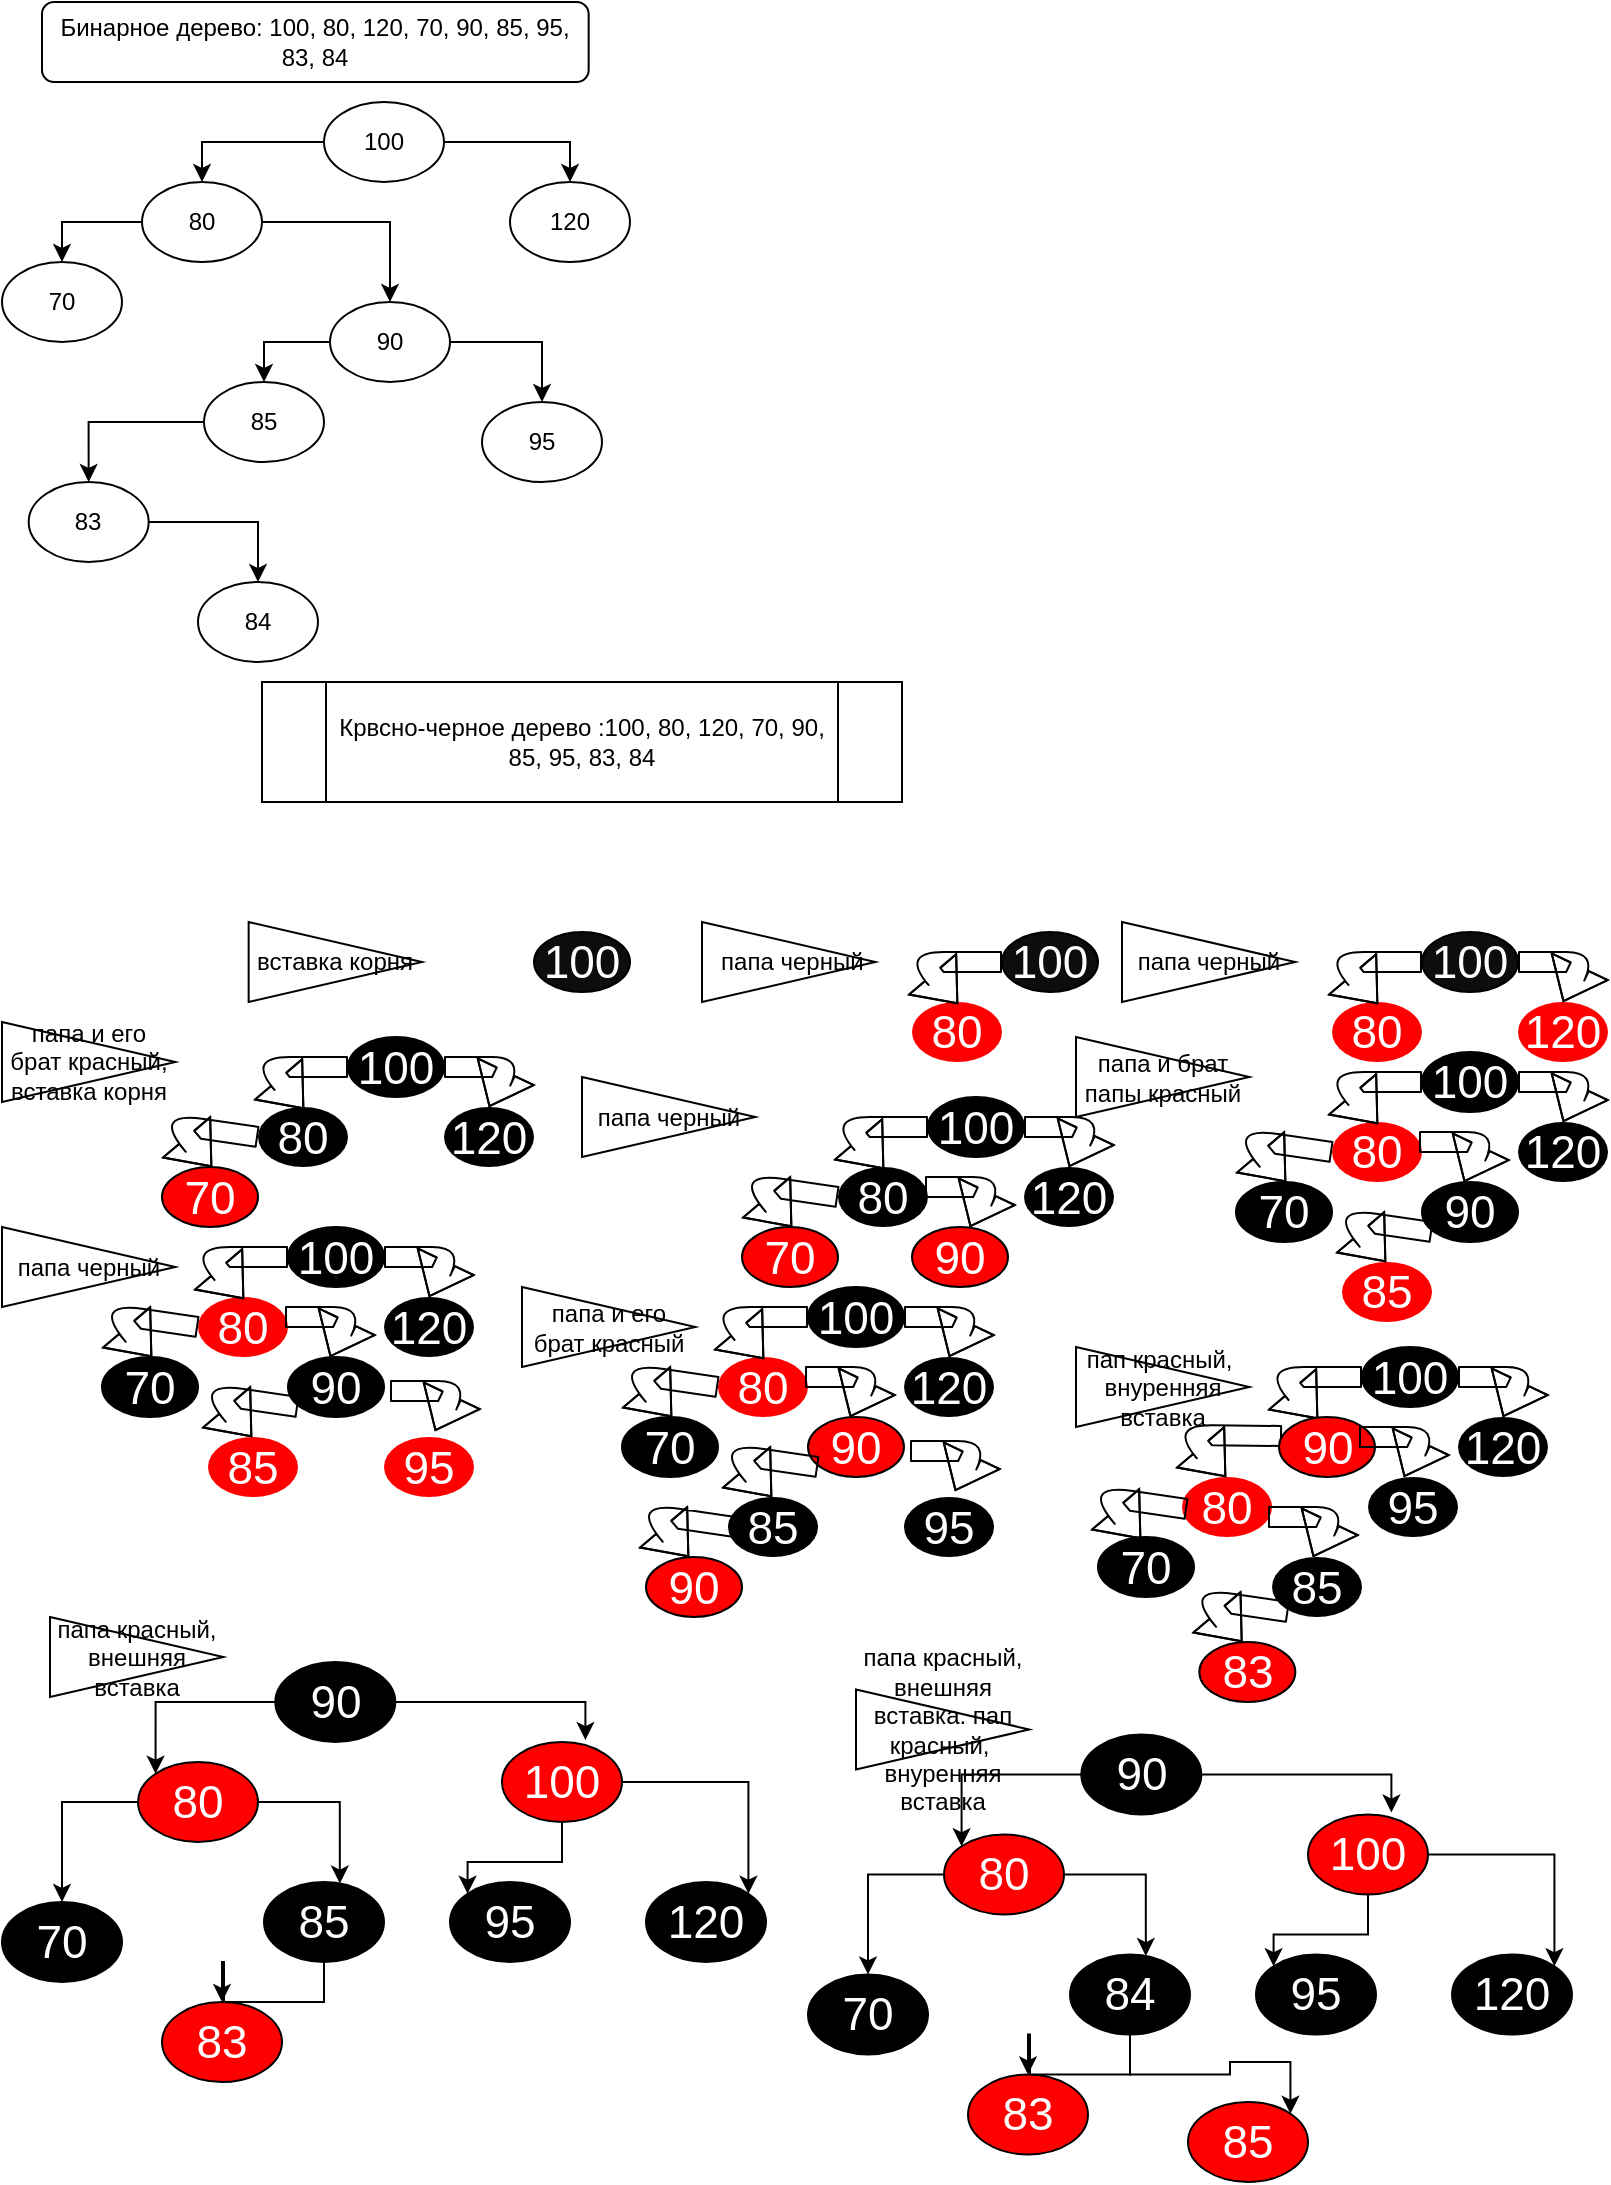 <mxfile version="14.1.3" type="github">
  <diagram id="vnYEOpk_aa1-DNstoH9z" name="Page-1">
    <mxGraphModel dx="2170" dy="1130" grid="1" gridSize="10" guides="1" tooltips="1" connect="1" arrows="1" fold="1" page="1" pageScale="1" pageWidth="827" pageHeight="1169" math="0" shadow="0">
      <root>
        <mxCell id="0" />
        <mxCell id="1" parent="0" />
        <mxCell id="P8dKJnh3rPjJHwtUFNWE-12" style="edgeStyle=orthogonalEdgeStyle;rounded=0;orthogonalLoop=1;jettySize=auto;html=1;entryX=0.5;entryY=0;entryDx=0;entryDy=0;" edge="1" parent="1" source="P8dKJnh3rPjJHwtUFNWE-1" target="P8dKJnh3rPjJHwtUFNWE-5">
          <mxGeometry relative="1" as="geometry" />
        </mxCell>
        <mxCell id="P8dKJnh3rPjJHwtUFNWE-13" style="edgeStyle=orthogonalEdgeStyle;rounded=0;orthogonalLoop=1;jettySize=auto;html=1;entryX=0.5;entryY=0;entryDx=0;entryDy=0;" edge="1" parent="1" source="P8dKJnh3rPjJHwtUFNWE-1" target="P8dKJnh3rPjJHwtUFNWE-4">
          <mxGeometry relative="1" as="geometry" />
        </mxCell>
        <mxCell id="P8dKJnh3rPjJHwtUFNWE-1" value="100" style="ellipse;whiteSpace=wrap;html=1;" vertex="1" parent="1">
          <mxGeometry x="171" y="80" width="60" height="40" as="geometry" />
        </mxCell>
        <mxCell id="P8dKJnh3rPjJHwtUFNWE-14" style="edgeStyle=orthogonalEdgeStyle;rounded=0;orthogonalLoop=1;jettySize=auto;html=1;entryX=0.5;entryY=0;entryDx=0;entryDy=0;" edge="1" parent="1" source="P8dKJnh3rPjJHwtUFNWE-4" target="P8dKJnh3rPjJHwtUFNWE-6">
          <mxGeometry relative="1" as="geometry" />
        </mxCell>
        <mxCell id="P8dKJnh3rPjJHwtUFNWE-15" style="edgeStyle=orthogonalEdgeStyle;rounded=0;orthogonalLoop=1;jettySize=auto;html=1;entryX=0.5;entryY=0;entryDx=0;entryDy=0;" edge="1" parent="1" source="P8dKJnh3rPjJHwtUFNWE-4" target="P8dKJnh3rPjJHwtUFNWE-7">
          <mxGeometry relative="1" as="geometry" />
        </mxCell>
        <mxCell id="P8dKJnh3rPjJHwtUFNWE-4" value="80" style="ellipse;whiteSpace=wrap;html=1;" vertex="1" parent="1">
          <mxGeometry x="80.0" y="120" width="60" height="40" as="geometry" />
        </mxCell>
        <mxCell id="P8dKJnh3rPjJHwtUFNWE-5" value="120" style="ellipse;whiteSpace=wrap;html=1;" vertex="1" parent="1">
          <mxGeometry x="264" y="120" width="60" height="40" as="geometry" />
        </mxCell>
        <mxCell id="P8dKJnh3rPjJHwtUFNWE-6" value="70" style="ellipse;whiteSpace=wrap;html=1;" vertex="1" parent="1">
          <mxGeometry x="10" y="160" width="60" height="40" as="geometry" />
        </mxCell>
        <mxCell id="P8dKJnh3rPjJHwtUFNWE-16" style="edgeStyle=orthogonalEdgeStyle;rounded=0;orthogonalLoop=1;jettySize=auto;html=1;" edge="1" parent="1" source="P8dKJnh3rPjJHwtUFNWE-7" target="P8dKJnh3rPjJHwtUFNWE-9">
          <mxGeometry relative="1" as="geometry" />
        </mxCell>
        <mxCell id="P8dKJnh3rPjJHwtUFNWE-17" style="edgeStyle=orthogonalEdgeStyle;rounded=0;orthogonalLoop=1;jettySize=auto;html=1;entryX=0.5;entryY=0;entryDx=0;entryDy=0;" edge="1" parent="1" source="P8dKJnh3rPjJHwtUFNWE-7" target="P8dKJnh3rPjJHwtUFNWE-8">
          <mxGeometry relative="1" as="geometry" />
        </mxCell>
        <mxCell id="P8dKJnh3rPjJHwtUFNWE-7" value="90" style="ellipse;whiteSpace=wrap;html=1;" vertex="1" parent="1">
          <mxGeometry x="174" y="180" width="60" height="40" as="geometry" />
        </mxCell>
        <mxCell id="P8dKJnh3rPjJHwtUFNWE-18" style="edgeStyle=orthogonalEdgeStyle;rounded=0;orthogonalLoop=1;jettySize=auto;html=1;entryX=0.5;entryY=0;entryDx=0;entryDy=0;" edge="1" parent="1" source="P8dKJnh3rPjJHwtUFNWE-8" target="P8dKJnh3rPjJHwtUFNWE-10">
          <mxGeometry relative="1" as="geometry" />
        </mxCell>
        <mxCell id="P8dKJnh3rPjJHwtUFNWE-8" value="85&lt;br&gt;" style="ellipse;whiteSpace=wrap;html=1;" vertex="1" parent="1">
          <mxGeometry x="111" y="220" width="60" height="40" as="geometry" />
        </mxCell>
        <mxCell id="P8dKJnh3rPjJHwtUFNWE-9" value="95&lt;br&gt;" style="ellipse;whiteSpace=wrap;html=1;" vertex="1" parent="1">
          <mxGeometry x="250" y="230" width="60" height="40" as="geometry" />
        </mxCell>
        <mxCell id="P8dKJnh3rPjJHwtUFNWE-19" style="edgeStyle=orthogonalEdgeStyle;rounded=0;orthogonalLoop=1;jettySize=auto;html=1;" edge="1" parent="1" source="P8dKJnh3rPjJHwtUFNWE-10" target="P8dKJnh3rPjJHwtUFNWE-11">
          <mxGeometry relative="1" as="geometry" />
        </mxCell>
        <mxCell id="P8dKJnh3rPjJHwtUFNWE-10" value="83" style="ellipse;whiteSpace=wrap;html=1;" vertex="1" parent="1">
          <mxGeometry x="23.34" y="270" width="60" height="40" as="geometry" />
        </mxCell>
        <mxCell id="P8dKJnh3rPjJHwtUFNWE-11" value="84" style="ellipse;whiteSpace=wrap;html=1;" vertex="1" parent="1">
          <mxGeometry x="108" y="320" width="60" height="40" as="geometry" />
        </mxCell>
        <mxCell id="P8dKJnh3rPjJHwtUFNWE-20" value="Бинарное дерево:&amp;nbsp;100, 80, 120, 70, 90, 85, 95, 83, 84" style="rounded=1;whiteSpace=wrap;html=1;" vertex="1" parent="1">
          <mxGeometry x="30" y="30" width="273.33" height="40" as="geometry" />
        </mxCell>
        <mxCell id="P8dKJnh3rPjJHwtUFNWE-21" value="Крвсно-черное дерево :100, 80, 120, 70, 90, 85, 95, 83, 84" style="shape=process;whiteSpace=wrap;html=1;backgroundOutline=1;" vertex="1" parent="1">
          <mxGeometry x="140" y="370" width="320" height="60" as="geometry" />
        </mxCell>
        <mxCell id="P8dKJnh3rPjJHwtUFNWE-22" value="вставка корня" style="triangle;whiteSpace=wrap;html=1;" vertex="1" parent="1">
          <mxGeometry x="133.33" y="490" width="86.67" height="40" as="geometry" />
        </mxCell>
        <mxCell id="P8dKJnh3rPjJHwtUFNWE-23" value="100&lt;br style=&quot;font-size: 23px;&quot;&gt;" style="ellipse;whiteSpace=wrap;html=1;labelBackgroundColor=none;fillColor=#0D0D0D;fontColor=#FFFFFF;fontSize=23;" vertex="1" parent="1">
          <mxGeometry x="276" y="495" width="48" height="30" as="geometry" />
        </mxCell>
        <mxCell id="P8dKJnh3rPjJHwtUFNWE-24" value="&amp;nbsp;папа черный" style="triangle;whiteSpace=wrap;html=1;" vertex="1" parent="1">
          <mxGeometry x="360" y="490" width="86.67" height="40" as="geometry" />
        </mxCell>
        <mxCell id="P8dKJnh3rPjJHwtUFNWE-25" value="100&lt;br style=&quot;font-size: 23px;&quot;&gt;" style="ellipse;whiteSpace=wrap;html=1;labelBackgroundColor=none;fillColor=#0D0D0D;fontColor=#FFFFFF;fontSize=23;" vertex="1" parent="1">
          <mxGeometry x="510.0" y="495" width="48" height="30" as="geometry" />
        </mxCell>
        <mxCell id="P8dKJnh3rPjJHwtUFNWE-26" value="80" style="ellipse;whiteSpace=wrap;html=1;labelBackgroundColor=none;fontSize=23;fontColor=#FFFFFF;fillColor=#FF0000;strokeColor=none;" vertex="1" parent="1">
          <mxGeometry x="465" y="530" width="45" height="30" as="geometry" />
        </mxCell>
        <mxCell id="P8dKJnh3rPjJHwtUFNWE-28" value="" style="shape=flexArrow;endArrow=classic;html=1;fontSize=23;fontColor=#FFFFFF;exitX=0;exitY=0.5;exitDx=0;exitDy=0;" edge="1" parent="1" source="P8dKJnh3rPjJHwtUFNWE-25">
          <mxGeometry width="50" height="50" relative="1" as="geometry">
            <mxPoint x="534" y="560" as="sourcePoint" />
            <mxPoint x="488" y="531" as="targetPoint" />
            <Array as="points">
              <mxPoint x="470" y="510" />
            </Array>
          </mxGeometry>
        </mxCell>
        <mxCell id="P8dKJnh3rPjJHwtUFNWE-33" value="папа черный" style="triangle;whiteSpace=wrap;html=1;" vertex="1" parent="1">
          <mxGeometry x="570" y="490" width="86.67" height="40" as="geometry" />
        </mxCell>
        <mxCell id="P8dKJnh3rPjJHwtUFNWE-34" value="100&lt;br style=&quot;font-size: 23px;&quot;&gt;" style="ellipse;whiteSpace=wrap;html=1;labelBackgroundColor=none;fillColor=#0D0D0D;fontColor=#FFFFFF;fontSize=23;" vertex="1" parent="1">
          <mxGeometry x="720" y="495" width="48" height="30" as="geometry" />
        </mxCell>
        <mxCell id="P8dKJnh3rPjJHwtUFNWE-35" value="80" style="ellipse;whiteSpace=wrap;html=1;labelBackgroundColor=none;fontSize=23;fontColor=#FFFFFF;fillColor=#FF0000;strokeColor=none;" vertex="1" parent="1">
          <mxGeometry x="675" y="530" width="45" height="30" as="geometry" />
        </mxCell>
        <mxCell id="P8dKJnh3rPjJHwtUFNWE-36" value="" style="shape=flexArrow;endArrow=classic;html=1;fontSize=23;fontColor=#FFFFFF;exitX=0;exitY=0.5;exitDx=0;exitDy=0;" edge="1" parent="1" source="P8dKJnh3rPjJHwtUFNWE-34">
          <mxGeometry width="50" height="50" relative="1" as="geometry">
            <mxPoint x="744" y="560" as="sourcePoint" />
            <mxPoint x="698" y="531" as="targetPoint" />
            <Array as="points">
              <mxPoint x="680" y="510" />
            </Array>
          </mxGeometry>
        </mxCell>
        <mxCell id="P8dKJnh3rPjJHwtUFNWE-37" value="120" style="ellipse;whiteSpace=wrap;html=1;labelBackgroundColor=none;fontSize=23;fontColor=#FFFFFF;fillColor=#FF0000;strokeColor=none;" vertex="1" parent="1">
          <mxGeometry x="768" y="530" width="45" height="30" as="geometry" />
        </mxCell>
        <mxCell id="P8dKJnh3rPjJHwtUFNWE-39" value="" style="shape=flexArrow;endArrow=classic;html=1;fontSize=23;fontColor=#FFFFFF;exitX=1;exitY=0.5;exitDx=0;exitDy=0;entryX=0.5;entryY=0;entryDx=0;entryDy=0;" edge="1" parent="1" source="P8dKJnh3rPjJHwtUFNWE-34" target="P8dKJnh3rPjJHwtUFNWE-37">
          <mxGeometry width="50" height="50" relative="1" as="geometry">
            <mxPoint x="710" y="550" as="sourcePoint" />
            <mxPoint x="760" y="500" as="targetPoint" />
            <Array as="points">
              <mxPoint x="800" y="510" />
            </Array>
          </mxGeometry>
        </mxCell>
        <mxCell id="P8dKJnh3rPjJHwtUFNWE-40" value="папа и его брат красный, вставка корня" style="triangle;whiteSpace=wrap;html=1;" vertex="1" parent="1">
          <mxGeometry x="10" y="540" width="86.67" height="40" as="geometry" />
        </mxCell>
        <mxCell id="P8dKJnh3rPjJHwtUFNWE-48" value="100&lt;br style=&quot;font-size: 23px;&quot;&gt;" style="ellipse;whiteSpace=wrap;html=1;labelBackgroundColor=none;fontColor=#FFFFFF;fontSize=23;fillColor=#000000;" vertex="1" parent="1">
          <mxGeometry x="183.0" y="547.5" width="48" height="30" as="geometry" />
        </mxCell>
        <mxCell id="P8dKJnh3rPjJHwtUFNWE-49" value="80" style="ellipse;whiteSpace=wrap;html=1;labelBackgroundColor=none;fontSize=23;fontColor=#FFFFFF;strokeColor=none;fillColor=#000000;" vertex="1" parent="1">
          <mxGeometry x="138.0" y="582.5" width="45" height="30" as="geometry" />
        </mxCell>
        <mxCell id="P8dKJnh3rPjJHwtUFNWE-50" value="" style="shape=flexArrow;endArrow=classic;html=1;fontSize=23;fontColor=#FFFFFF;exitX=0;exitY=0.5;exitDx=0;exitDy=0;" edge="1" parent="1" source="P8dKJnh3rPjJHwtUFNWE-48">
          <mxGeometry width="50" height="50" relative="1" as="geometry">
            <mxPoint x="207.0" y="612.5" as="sourcePoint" />
            <mxPoint x="161.0" y="583.5" as="targetPoint" />
            <Array as="points">
              <mxPoint x="143.0" y="562.5" />
            </Array>
          </mxGeometry>
        </mxCell>
        <mxCell id="P8dKJnh3rPjJHwtUFNWE-51" value="120" style="ellipse;whiteSpace=wrap;html=1;labelBackgroundColor=none;fontSize=23;fontColor=#FFFFFF;strokeColor=none;fillColor=#000000;" vertex="1" parent="1">
          <mxGeometry x="231.0" y="582.5" width="45" height="30" as="geometry" />
        </mxCell>
        <mxCell id="P8dKJnh3rPjJHwtUFNWE-52" value="" style="shape=flexArrow;endArrow=classic;html=1;fontSize=23;fontColor=#FFFFFF;exitX=1;exitY=0.5;exitDx=0;exitDy=0;entryX=0.5;entryY=0;entryDx=0;entryDy=0;" edge="1" parent="1" source="P8dKJnh3rPjJHwtUFNWE-48" target="P8dKJnh3rPjJHwtUFNWE-51">
          <mxGeometry width="50" height="50" relative="1" as="geometry">
            <mxPoint x="173.0" y="602.5" as="sourcePoint" />
            <mxPoint x="223.0" y="552.5" as="targetPoint" />
            <Array as="points">
              <mxPoint x="263" y="562.5" />
            </Array>
          </mxGeometry>
        </mxCell>
        <mxCell id="P8dKJnh3rPjJHwtUFNWE-53" value="70" style="ellipse;whiteSpace=wrap;html=1;labelBackgroundColor=none;fontColor=#FFFFFF;fontSize=23;fillColor=#FF0000;" vertex="1" parent="1">
          <mxGeometry x="90.0" y="612.5" width="48" height="30" as="geometry" />
        </mxCell>
        <mxCell id="P8dKJnh3rPjJHwtUFNWE-54" value="" style="shape=flexArrow;endArrow=classic;html=1;fontSize=23;fontColor=#FFFFFF;exitX=0;exitY=0.5;exitDx=0;exitDy=0;" edge="1" parent="1" source="P8dKJnh3rPjJHwtUFNWE-49">
          <mxGeometry width="50" height="50" relative="1" as="geometry">
            <mxPoint x="137.0" y="591.5" as="sourcePoint" />
            <mxPoint x="115.0" y="612.5" as="targetPoint" />
            <Array as="points">
              <mxPoint x="97.0" y="591.5" />
            </Array>
          </mxGeometry>
        </mxCell>
        <mxCell id="P8dKJnh3rPjJHwtUFNWE-55" value="папа черный" style="triangle;whiteSpace=wrap;html=1;" vertex="1" parent="1">
          <mxGeometry x="300" y="567.5" width="86.67" height="40" as="geometry" />
        </mxCell>
        <mxCell id="P8dKJnh3rPjJHwtUFNWE-56" value="100&lt;br style=&quot;font-size: 23px;&quot;&gt;" style="ellipse;whiteSpace=wrap;html=1;labelBackgroundColor=none;fontColor=#FFFFFF;fontSize=23;fillColor=#000000;" vertex="1" parent="1">
          <mxGeometry x="473" y="577.5" width="48" height="30" as="geometry" />
        </mxCell>
        <mxCell id="P8dKJnh3rPjJHwtUFNWE-57" value="80" style="ellipse;whiteSpace=wrap;html=1;labelBackgroundColor=none;fontSize=23;fontColor=#FFFFFF;strokeColor=none;fillColor=#000000;" vertex="1" parent="1">
          <mxGeometry x="428" y="612.5" width="45" height="30" as="geometry" />
        </mxCell>
        <mxCell id="P8dKJnh3rPjJHwtUFNWE-58" value="" style="shape=flexArrow;endArrow=classic;html=1;fontSize=23;fontColor=#FFFFFF;exitX=0;exitY=0.5;exitDx=0;exitDy=0;" edge="1" parent="1" source="P8dKJnh3rPjJHwtUFNWE-56">
          <mxGeometry width="50" height="50" relative="1" as="geometry">
            <mxPoint x="497" y="642.5" as="sourcePoint" />
            <mxPoint x="451" y="613.5" as="targetPoint" />
            <Array as="points">
              <mxPoint x="433" y="592.5" />
            </Array>
          </mxGeometry>
        </mxCell>
        <mxCell id="P8dKJnh3rPjJHwtUFNWE-59" value="120" style="ellipse;whiteSpace=wrap;html=1;labelBackgroundColor=none;fontSize=23;fontColor=#FFFFFF;strokeColor=none;fillColor=#000000;" vertex="1" parent="1">
          <mxGeometry x="521" y="612.5" width="45" height="30" as="geometry" />
        </mxCell>
        <mxCell id="P8dKJnh3rPjJHwtUFNWE-60" value="" style="shape=flexArrow;endArrow=classic;html=1;fontSize=23;fontColor=#FFFFFF;exitX=1;exitY=0.5;exitDx=0;exitDy=0;entryX=0.5;entryY=0;entryDx=0;entryDy=0;" edge="1" parent="1" source="P8dKJnh3rPjJHwtUFNWE-56" target="P8dKJnh3rPjJHwtUFNWE-59">
          <mxGeometry width="50" height="50" relative="1" as="geometry">
            <mxPoint x="463" y="632.5" as="sourcePoint" />
            <mxPoint x="513" y="582.5" as="targetPoint" />
            <Array as="points">
              <mxPoint x="553" y="592.5" />
            </Array>
          </mxGeometry>
        </mxCell>
        <mxCell id="P8dKJnh3rPjJHwtUFNWE-61" value="70" style="ellipse;whiteSpace=wrap;html=1;labelBackgroundColor=none;fontColor=#FFFFFF;fontSize=23;fillColor=#FF0000;" vertex="1" parent="1">
          <mxGeometry x="380" y="642.5" width="48" height="30" as="geometry" />
        </mxCell>
        <mxCell id="P8dKJnh3rPjJHwtUFNWE-62" value="" style="shape=flexArrow;endArrow=classic;html=1;fontSize=23;fontColor=#FFFFFF;exitX=0;exitY=0.5;exitDx=0;exitDy=0;" edge="1" parent="1" source="P8dKJnh3rPjJHwtUFNWE-57">
          <mxGeometry width="50" height="50" relative="1" as="geometry">
            <mxPoint x="427" y="621.5" as="sourcePoint" />
            <mxPoint x="405" y="642.5" as="targetPoint" />
            <Array as="points">
              <mxPoint x="387" y="621.5" />
            </Array>
          </mxGeometry>
        </mxCell>
        <mxCell id="P8dKJnh3rPjJHwtUFNWE-63" value="90" style="ellipse;whiteSpace=wrap;html=1;labelBackgroundColor=none;fontColor=#FFFFFF;fontSize=23;fillColor=#FF0000;" vertex="1" parent="1">
          <mxGeometry x="465" y="642.5" width="48" height="30" as="geometry" />
        </mxCell>
        <mxCell id="P8dKJnh3rPjJHwtUFNWE-64" value="" style="shape=flexArrow;endArrow=classic;html=1;fontSize=23;fontColor=#FFFFFF;exitX=1;exitY=0.5;exitDx=0;exitDy=0;entryX=0.5;entryY=0;entryDx=0;entryDy=0;" edge="1" parent="1">
          <mxGeometry width="50" height="50" relative="1" as="geometry">
            <mxPoint x="471.5" y="622.5" as="sourcePoint" />
            <mxPoint x="494" y="642.5" as="targetPoint" />
            <Array as="points">
              <mxPoint x="503.5" y="622.5" />
            </Array>
          </mxGeometry>
        </mxCell>
        <mxCell id="P8dKJnh3rPjJHwtUFNWE-65" value="папа и брат папы красный" style="triangle;whiteSpace=wrap;html=1;" vertex="1" parent="1">
          <mxGeometry x="547" y="547.5" width="86.67" height="40" as="geometry" />
        </mxCell>
        <mxCell id="P8dKJnh3rPjJHwtUFNWE-66" value="100&lt;br style=&quot;font-size: 23px;&quot;&gt;" style="ellipse;whiteSpace=wrap;html=1;labelBackgroundColor=none;fontColor=#FFFFFF;fontSize=23;fillColor=#000000;" vertex="1" parent="1">
          <mxGeometry x="720" y="555" width="48" height="30" as="geometry" />
        </mxCell>
        <mxCell id="P8dKJnh3rPjJHwtUFNWE-67" value="80" style="ellipse;whiteSpace=wrap;html=1;labelBackgroundColor=none;fontSize=23;fontColor=#FFFFFF;strokeColor=none;fillColor=#FF0000;" vertex="1" parent="1">
          <mxGeometry x="675" y="590" width="45" height="30" as="geometry" />
        </mxCell>
        <mxCell id="P8dKJnh3rPjJHwtUFNWE-68" value="" style="shape=flexArrow;endArrow=classic;html=1;fontSize=23;fontColor=#FFFFFF;exitX=0;exitY=0.5;exitDx=0;exitDy=0;" edge="1" parent="1" source="P8dKJnh3rPjJHwtUFNWE-66">
          <mxGeometry width="50" height="50" relative="1" as="geometry">
            <mxPoint x="744" y="620" as="sourcePoint" />
            <mxPoint x="698" y="591" as="targetPoint" />
            <Array as="points">
              <mxPoint x="680" y="570" />
            </Array>
          </mxGeometry>
        </mxCell>
        <mxCell id="P8dKJnh3rPjJHwtUFNWE-69" value="120" style="ellipse;whiteSpace=wrap;html=1;labelBackgroundColor=none;fontSize=23;fontColor=#FFFFFF;strokeColor=none;fillColor=#000000;" vertex="1" parent="1">
          <mxGeometry x="768" y="590" width="45" height="30" as="geometry" />
        </mxCell>
        <mxCell id="P8dKJnh3rPjJHwtUFNWE-70" value="" style="shape=flexArrow;endArrow=classic;html=1;fontSize=23;fontColor=#FFFFFF;exitX=1;exitY=0.5;exitDx=0;exitDy=0;entryX=0.5;entryY=0;entryDx=0;entryDy=0;" edge="1" parent="1" source="P8dKJnh3rPjJHwtUFNWE-66" target="P8dKJnh3rPjJHwtUFNWE-69">
          <mxGeometry width="50" height="50" relative="1" as="geometry">
            <mxPoint x="710" y="610" as="sourcePoint" />
            <mxPoint x="760" y="560" as="targetPoint" />
            <Array as="points">
              <mxPoint x="800" y="570" />
            </Array>
          </mxGeometry>
        </mxCell>
        <mxCell id="P8dKJnh3rPjJHwtUFNWE-71" value="70" style="ellipse;whiteSpace=wrap;html=1;labelBackgroundColor=none;fontColor=#FFFFFF;fontSize=23;fillColor=#000000;" vertex="1" parent="1">
          <mxGeometry x="627" y="620" width="48" height="30" as="geometry" />
        </mxCell>
        <mxCell id="P8dKJnh3rPjJHwtUFNWE-72" value="" style="shape=flexArrow;endArrow=classic;html=1;fontSize=23;fontColor=#FFFFFF;exitX=0;exitY=0.5;exitDx=0;exitDy=0;" edge="1" parent="1" source="P8dKJnh3rPjJHwtUFNWE-67">
          <mxGeometry width="50" height="50" relative="1" as="geometry">
            <mxPoint x="674" y="599" as="sourcePoint" />
            <mxPoint x="652" y="620" as="targetPoint" />
            <Array as="points">
              <mxPoint x="634" y="599" />
            </Array>
          </mxGeometry>
        </mxCell>
        <mxCell id="P8dKJnh3rPjJHwtUFNWE-73" value="90" style="ellipse;whiteSpace=wrap;html=1;labelBackgroundColor=none;fontColor=#FFFFFF;fontSize=23;fillColor=#000000;" vertex="1" parent="1">
          <mxGeometry x="720" y="620" width="48" height="30" as="geometry" />
        </mxCell>
        <mxCell id="P8dKJnh3rPjJHwtUFNWE-74" value="" style="shape=flexArrow;endArrow=classic;html=1;fontSize=23;fontColor=#FFFFFF;exitX=1;exitY=0.5;exitDx=0;exitDy=0;entryX=0.5;entryY=0;entryDx=0;entryDy=0;" edge="1" parent="1">
          <mxGeometry width="50" height="50" relative="1" as="geometry">
            <mxPoint x="718.5" y="600" as="sourcePoint" />
            <mxPoint x="741" y="620" as="targetPoint" />
            <Array as="points">
              <mxPoint x="750.5" y="600" />
            </Array>
          </mxGeometry>
        </mxCell>
        <mxCell id="P8dKJnh3rPjJHwtUFNWE-75" value="85" style="ellipse;whiteSpace=wrap;html=1;labelBackgroundColor=none;fontSize=23;fontColor=#FFFFFF;strokeColor=none;fillColor=#FF0000;" vertex="1" parent="1">
          <mxGeometry x="680" y="660" width="45" height="30" as="geometry" />
        </mxCell>
        <mxCell id="P8dKJnh3rPjJHwtUFNWE-76" value="" style="shape=flexArrow;endArrow=classic;html=1;fontSize=23;fontColor=#FFFFFF;exitX=0;exitY=0.5;exitDx=0;exitDy=0;" edge="1" parent="1">
          <mxGeometry width="50" height="50" relative="1" as="geometry">
            <mxPoint x="725.0" y="645" as="sourcePoint" />
            <mxPoint x="702" y="660" as="targetPoint" />
            <Array as="points">
              <mxPoint x="684" y="639" />
            </Array>
          </mxGeometry>
        </mxCell>
        <mxCell id="P8dKJnh3rPjJHwtUFNWE-77" value="100&lt;br style=&quot;font-size: 23px;&quot;&gt;" style="ellipse;whiteSpace=wrap;html=1;labelBackgroundColor=none;fontColor=#FFFFFF;fontSize=23;fillColor=#000000;" vertex="1" parent="1">
          <mxGeometry x="153" y="642.5" width="48" height="30" as="geometry" />
        </mxCell>
        <mxCell id="P8dKJnh3rPjJHwtUFNWE-78" value="80" style="ellipse;whiteSpace=wrap;html=1;labelBackgroundColor=none;fontSize=23;fontColor=#FFFFFF;strokeColor=none;fillColor=#FF0000;" vertex="1" parent="1">
          <mxGeometry x="108" y="677.5" width="45" height="30" as="geometry" />
        </mxCell>
        <mxCell id="P8dKJnh3rPjJHwtUFNWE-79" value="" style="shape=flexArrow;endArrow=classic;html=1;fontSize=23;fontColor=#FFFFFF;exitX=0;exitY=0.5;exitDx=0;exitDy=0;" edge="1" parent="1" source="P8dKJnh3rPjJHwtUFNWE-77">
          <mxGeometry width="50" height="50" relative="1" as="geometry">
            <mxPoint x="177" y="707.5" as="sourcePoint" />
            <mxPoint x="131" y="678.5" as="targetPoint" />
            <Array as="points">
              <mxPoint x="113" y="657.5" />
            </Array>
          </mxGeometry>
        </mxCell>
        <mxCell id="P8dKJnh3rPjJHwtUFNWE-80" value="120" style="ellipse;whiteSpace=wrap;html=1;labelBackgroundColor=none;fontSize=23;fontColor=#FFFFFF;strokeColor=none;fillColor=#000000;" vertex="1" parent="1">
          <mxGeometry x="201" y="677.5" width="45" height="30" as="geometry" />
        </mxCell>
        <mxCell id="P8dKJnh3rPjJHwtUFNWE-81" value="" style="shape=flexArrow;endArrow=classic;html=1;fontSize=23;fontColor=#FFFFFF;exitX=1;exitY=0.5;exitDx=0;exitDy=0;entryX=0.5;entryY=0;entryDx=0;entryDy=0;" edge="1" parent="1" source="P8dKJnh3rPjJHwtUFNWE-77" target="P8dKJnh3rPjJHwtUFNWE-80">
          <mxGeometry width="50" height="50" relative="1" as="geometry">
            <mxPoint x="143" y="697.5" as="sourcePoint" />
            <mxPoint x="193" y="647.5" as="targetPoint" />
            <Array as="points">
              <mxPoint x="233" y="657.5" />
            </Array>
          </mxGeometry>
        </mxCell>
        <mxCell id="P8dKJnh3rPjJHwtUFNWE-82" value="70" style="ellipse;whiteSpace=wrap;html=1;labelBackgroundColor=none;fontColor=#FFFFFF;fontSize=23;fillColor=#000000;" vertex="1" parent="1">
          <mxGeometry x="60" y="707.5" width="48" height="30" as="geometry" />
        </mxCell>
        <mxCell id="P8dKJnh3rPjJHwtUFNWE-83" value="" style="shape=flexArrow;endArrow=classic;html=1;fontSize=23;fontColor=#FFFFFF;exitX=0;exitY=0.5;exitDx=0;exitDy=0;" edge="1" parent="1" source="P8dKJnh3rPjJHwtUFNWE-78">
          <mxGeometry width="50" height="50" relative="1" as="geometry">
            <mxPoint x="107" y="686.5" as="sourcePoint" />
            <mxPoint x="85" y="707.5" as="targetPoint" />
            <Array as="points">
              <mxPoint x="67" y="686.5" />
            </Array>
          </mxGeometry>
        </mxCell>
        <mxCell id="P8dKJnh3rPjJHwtUFNWE-84" value="90" style="ellipse;whiteSpace=wrap;html=1;labelBackgroundColor=none;fontColor=#FFFFFF;fontSize=23;fillColor=#000000;" vertex="1" parent="1">
          <mxGeometry x="153" y="707.5" width="48" height="30" as="geometry" />
        </mxCell>
        <mxCell id="P8dKJnh3rPjJHwtUFNWE-85" value="" style="shape=flexArrow;endArrow=classic;html=1;fontSize=23;fontColor=#FFFFFF;exitX=1;exitY=0.5;exitDx=0;exitDy=0;entryX=0.5;entryY=0;entryDx=0;entryDy=0;" edge="1" parent="1">
          <mxGeometry width="50" height="50" relative="1" as="geometry">
            <mxPoint x="151.5" y="687.5" as="sourcePoint" />
            <mxPoint x="174" y="707.5" as="targetPoint" />
            <Array as="points">
              <mxPoint x="183.5" y="687.5" />
            </Array>
          </mxGeometry>
        </mxCell>
        <mxCell id="P8dKJnh3rPjJHwtUFNWE-86" value="85" style="ellipse;whiteSpace=wrap;html=1;labelBackgroundColor=none;fontSize=23;fontColor=#FFFFFF;strokeColor=none;fillColor=#FF0000;" vertex="1" parent="1">
          <mxGeometry x="113" y="747.5" width="45" height="30" as="geometry" />
        </mxCell>
        <mxCell id="P8dKJnh3rPjJHwtUFNWE-87" value="" style="shape=flexArrow;endArrow=classic;html=1;fontSize=23;fontColor=#FFFFFF;exitX=0;exitY=0.5;exitDx=0;exitDy=0;" edge="1" parent="1">
          <mxGeometry width="50" height="50" relative="1" as="geometry">
            <mxPoint x="158.0" y="732.5" as="sourcePoint" />
            <mxPoint x="135" y="747.5" as="targetPoint" />
            <Array as="points">
              <mxPoint x="117" y="726.5" />
            </Array>
          </mxGeometry>
        </mxCell>
        <mxCell id="P8dKJnh3rPjJHwtUFNWE-88" value="папа черный" style="triangle;whiteSpace=wrap;html=1;" vertex="1" parent="1">
          <mxGeometry x="10" y="642.5" width="86.67" height="40" as="geometry" />
        </mxCell>
        <mxCell id="P8dKJnh3rPjJHwtUFNWE-89" value="95&lt;br&gt;" style="ellipse;whiteSpace=wrap;html=1;labelBackgroundColor=none;fontSize=23;fontColor=#FFFFFF;strokeColor=none;fillColor=#FF0000;" vertex="1" parent="1">
          <mxGeometry x="201" y="747.5" width="45" height="30" as="geometry" />
        </mxCell>
        <mxCell id="P8dKJnh3rPjJHwtUFNWE-90" value="" style="shape=flexArrow;endArrow=classic;html=1;fontSize=23;fontColor=#FFFFFF;exitX=1;exitY=0.5;exitDx=0;exitDy=0;entryX=0.5;entryY=0;entryDx=0;entryDy=0;" edge="1" parent="1">
          <mxGeometry width="50" height="50" relative="1" as="geometry">
            <mxPoint x="204.0" y="724.5" as="sourcePoint" />
            <mxPoint x="226.5" y="744.5" as="targetPoint" />
            <Array as="points">
              <mxPoint x="236" y="724.5" />
            </Array>
          </mxGeometry>
        </mxCell>
        <mxCell id="P8dKJnh3rPjJHwtUFNWE-91" value="100&lt;br style=&quot;font-size: 23px;&quot;&gt;" style="ellipse;whiteSpace=wrap;html=1;labelBackgroundColor=none;fontColor=#FFFFFF;fontSize=23;fillColor=#000000;" vertex="1" parent="1">
          <mxGeometry x="413" y="672.5" width="48" height="30" as="geometry" />
        </mxCell>
        <mxCell id="P8dKJnh3rPjJHwtUFNWE-92" value="80" style="ellipse;whiteSpace=wrap;html=1;labelBackgroundColor=none;fontSize=23;fontColor=#FFFFFF;strokeColor=none;fillColor=#FF0000;" vertex="1" parent="1">
          <mxGeometry x="368" y="707.5" width="45" height="30" as="geometry" />
        </mxCell>
        <mxCell id="P8dKJnh3rPjJHwtUFNWE-93" value="" style="shape=flexArrow;endArrow=classic;html=1;fontSize=23;fontColor=#FFFFFF;exitX=0;exitY=0.5;exitDx=0;exitDy=0;" edge="1" parent="1" source="P8dKJnh3rPjJHwtUFNWE-91">
          <mxGeometry width="50" height="50" relative="1" as="geometry">
            <mxPoint x="437" y="737.5" as="sourcePoint" />
            <mxPoint x="391" y="708.5" as="targetPoint" />
            <Array as="points">
              <mxPoint x="373" y="687.5" />
            </Array>
          </mxGeometry>
        </mxCell>
        <mxCell id="P8dKJnh3rPjJHwtUFNWE-94" value="120" style="ellipse;whiteSpace=wrap;html=1;labelBackgroundColor=none;fontSize=23;fontColor=#FFFFFF;strokeColor=none;fillColor=#000000;" vertex="1" parent="1">
          <mxGeometry x="461" y="707.5" width="45" height="30" as="geometry" />
        </mxCell>
        <mxCell id="P8dKJnh3rPjJHwtUFNWE-95" value="" style="shape=flexArrow;endArrow=classic;html=1;fontSize=23;fontColor=#FFFFFF;exitX=1;exitY=0.5;exitDx=0;exitDy=0;entryX=0.5;entryY=0;entryDx=0;entryDy=0;" edge="1" parent="1" source="P8dKJnh3rPjJHwtUFNWE-91" target="P8dKJnh3rPjJHwtUFNWE-94">
          <mxGeometry width="50" height="50" relative="1" as="geometry">
            <mxPoint x="403" y="727.5" as="sourcePoint" />
            <mxPoint x="453" y="677.5" as="targetPoint" />
            <Array as="points">
              <mxPoint x="493" y="687.5" />
            </Array>
          </mxGeometry>
        </mxCell>
        <mxCell id="P8dKJnh3rPjJHwtUFNWE-96" value="70" style="ellipse;whiteSpace=wrap;html=1;labelBackgroundColor=none;fontColor=#FFFFFF;fontSize=23;fillColor=#000000;" vertex="1" parent="1">
          <mxGeometry x="320" y="737.5" width="48" height="30" as="geometry" />
        </mxCell>
        <mxCell id="P8dKJnh3rPjJHwtUFNWE-97" value="" style="shape=flexArrow;endArrow=classic;html=1;fontSize=23;fontColor=#FFFFFF;exitX=0;exitY=0.5;exitDx=0;exitDy=0;" edge="1" parent="1" source="P8dKJnh3rPjJHwtUFNWE-92">
          <mxGeometry width="50" height="50" relative="1" as="geometry">
            <mxPoint x="367" y="716.5" as="sourcePoint" />
            <mxPoint x="345" y="737.5" as="targetPoint" />
            <Array as="points">
              <mxPoint x="327" y="716.5" />
            </Array>
          </mxGeometry>
        </mxCell>
        <mxCell id="P8dKJnh3rPjJHwtUFNWE-98" value="90" style="ellipse;whiteSpace=wrap;html=1;labelBackgroundColor=none;fontColor=#FFFFFF;fontSize=23;fillColor=#FF0000;" vertex="1" parent="1">
          <mxGeometry x="413" y="737.5" width="48" height="30" as="geometry" />
        </mxCell>
        <mxCell id="P8dKJnh3rPjJHwtUFNWE-99" value="" style="shape=flexArrow;endArrow=classic;html=1;fontSize=23;fontColor=#FFFFFF;exitX=1;exitY=0.5;exitDx=0;exitDy=0;entryX=0.5;entryY=0;entryDx=0;entryDy=0;" edge="1" parent="1">
          <mxGeometry width="50" height="50" relative="1" as="geometry">
            <mxPoint x="411.5" y="717.5" as="sourcePoint" />
            <mxPoint x="434" y="737.5" as="targetPoint" />
            <Array as="points">
              <mxPoint x="443.5" y="717.5" />
            </Array>
          </mxGeometry>
        </mxCell>
        <mxCell id="P8dKJnh3rPjJHwtUFNWE-100" value="85" style="ellipse;whiteSpace=wrap;html=1;labelBackgroundColor=none;fontSize=23;fontColor=#FFFFFF;strokeColor=none;fillColor=#000000;" vertex="1" parent="1">
          <mxGeometry x="373" y="777.5" width="45" height="30" as="geometry" />
        </mxCell>
        <mxCell id="P8dKJnh3rPjJHwtUFNWE-101" value="" style="shape=flexArrow;endArrow=classic;html=1;fontSize=23;fontColor=#FFFFFF;exitX=0;exitY=0.5;exitDx=0;exitDy=0;" edge="1" parent="1">
          <mxGeometry width="50" height="50" relative="1" as="geometry">
            <mxPoint x="418.0" y="762.5" as="sourcePoint" />
            <mxPoint x="395" y="777.5" as="targetPoint" />
            <Array as="points">
              <mxPoint x="377" y="756.5" />
            </Array>
          </mxGeometry>
        </mxCell>
        <mxCell id="P8dKJnh3rPjJHwtUFNWE-102" value="папа и его брат красный" style="triangle;whiteSpace=wrap;html=1;" vertex="1" parent="1">
          <mxGeometry x="270" y="672.5" width="86.67" height="40" as="geometry" />
        </mxCell>
        <mxCell id="P8dKJnh3rPjJHwtUFNWE-103" value="95&lt;br&gt;" style="ellipse;whiteSpace=wrap;html=1;labelBackgroundColor=none;fontSize=23;fontColor=#FFFFFF;strokeColor=none;fillColor=#000000;" vertex="1" parent="1">
          <mxGeometry x="461" y="777.5" width="45" height="30" as="geometry" />
        </mxCell>
        <mxCell id="P8dKJnh3rPjJHwtUFNWE-104" value="" style="shape=flexArrow;endArrow=classic;html=1;fontSize=23;fontColor=#FFFFFF;exitX=1;exitY=0.5;exitDx=0;exitDy=0;entryX=0.5;entryY=0;entryDx=0;entryDy=0;" edge="1" parent="1">
          <mxGeometry width="50" height="50" relative="1" as="geometry">
            <mxPoint x="464.0" y="754.5" as="sourcePoint" />
            <mxPoint x="486.5" y="774.5" as="targetPoint" />
            <Array as="points">
              <mxPoint x="496" y="754.5" />
            </Array>
          </mxGeometry>
        </mxCell>
        <mxCell id="P8dKJnh3rPjJHwtUFNWE-105" value="90" style="ellipse;whiteSpace=wrap;html=1;labelBackgroundColor=none;fontColor=#FFFFFF;fontSize=23;fillColor=#FF0000;" vertex="1" parent="1">
          <mxGeometry x="332" y="807.5" width="48" height="30" as="geometry" />
        </mxCell>
        <mxCell id="P8dKJnh3rPjJHwtUFNWE-106" value="" style="shape=flexArrow;endArrow=classic;html=1;fontSize=23;fontColor=#FFFFFF;exitX=0;exitY=0.5;exitDx=0;exitDy=0;" edge="1" parent="1">
          <mxGeometry width="50" height="50" relative="1" as="geometry">
            <mxPoint x="376.5" y="792.5" as="sourcePoint" />
            <mxPoint x="353.5" y="807.5" as="targetPoint" />
            <Array as="points">
              <mxPoint x="335.5" y="786.5" />
            </Array>
          </mxGeometry>
        </mxCell>
        <mxCell id="P8dKJnh3rPjJHwtUFNWE-107" value="100&lt;br style=&quot;font-size: 23px;&quot;&gt;" style="ellipse;whiteSpace=wrap;html=1;labelBackgroundColor=none;fontColor=#FFFFFF;fontSize=23;fillColor=#000000;" vertex="1" parent="1">
          <mxGeometry x="690" y="702.5" width="48" height="30" as="geometry" />
        </mxCell>
        <mxCell id="P8dKJnh3rPjJHwtUFNWE-108" value="80" style="ellipse;whiteSpace=wrap;html=1;labelBackgroundColor=none;fontSize=23;fontColor=#FFFFFF;strokeColor=none;fillColor=#FF0000;" vertex="1" parent="1">
          <mxGeometry x="600" y="767.5" width="45" height="30" as="geometry" />
        </mxCell>
        <mxCell id="P8dKJnh3rPjJHwtUFNWE-109" value="" style="shape=flexArrow;endArrow=classic;html=1;fontSize=23;fontColor=#FFFFFF;exitX=0;exitY=0.5;exitDx=0;exitDy=0;" edge="1" parent="1" source="P8dKJnh3rPjJHwtUFNWE-107">
          <mxGeometry width="50" height="50" relative="1" as="geometry">
            <mxPoint x="714" y="767.5" as="sourcePoint" />
            <mxPoint x="668" y="738.5" as="targetPoint" />
            <Array as="points">
              <mxPoint x="650" y="717.5" />
            </Array>
          </mxGeometry>
        </mxCell>
        <mxCell id="P8dKJnh3rPjJHwtUFNWE-110" value="120" style="ellipse;whiteSpace=wrap;html=1;labelBackgroundColor=none;fontSize=23;fontColor=#FFFFFF;strokeColor=none;fillColor=#000000;" vertex="1" parent="1">
          <mxGeometry x="738" y="737.5" width="45" height="30" as="geometry" />
        </mxCell>
        <mxCell id="P8dKJnh3rPjJHwtUFNWE-111" value="" style="shape=flexArrow;endArrow=classic;html=1;fontSize=23;fontColor=#FFFFFF;exitX=1;exitY=0.5;exitDx=0;exitDy=0;entryX=0.5;entryY=0;entryDx=0;entryDy=0;" edge="1" parent="1" source="P8dKJnh3rPjJHwtUFNWE-107" target="P8dKJnh3rPjJHwtUFNWE-110">
          <mxGeometry width="50" height="50" relative="1" as="geometry">
            <mxPoint x="680" y="757.5" as="sourcePoint" />
            <mxPoint x="730" y="707.5" as="targetPoint" />
            <Array as="points">
              <mxPoint x="770" y="717.5" />
            </Array>
          </mxGeometry>
        </mxCell>
        <mxCell id="P8dKJnh3rPjJHwtUFNWE-112" value="70" style="ellipse;whiteSpace=wrap;html=1;labelBackgroundColor=none;fontColor=#FFFFFF;fontSize=23;fillColor=#000000;" vertex="1" parent="1">
          <mxGeometry x="558" y="797.5" width="48" height="30" as="geometry" />
        </mxCell>
        <mxCell id="P8dKJnh3rPjJHwtUFNWE-113" value="" style="shape=flexArrow;endArrow=classic;html=1;fontSize=23;fontColor=#FFFFFF;" edge="1" parent="1">
          <mxGeometry width="50" height="50" relative="1" as="geometry">
            <mxPoint x="650" y="747" as="sourcePoint" />
            <mxPoint x="622" y="767.5" as="targetPoint" />
            <Array as="points">
              <mxPoint x="604" y="746.5" />
            </Array>
          </mxGeometry>
        </mxCell>
        <mxCell id="P8dKJnh3rPjJHwtUFNWE-114" value="90" style="ellipse;whiteSpace=wrap;html=1;labelBackgroundColor=none;fontColor=#FFFFFF;fontSize=23;fillColor=#FF0000;" vertex="1" parent="1">
          <mxGeometry x="648.5" y="737.5" width="48" height="30" as="geometry" />
        </mxCell>
        <mxCell id="P8dKJnh3rPjJHwtUFNWE-115" value="" style="shape=flexArrow;endArrow=classic;html=1;fontSize=23;fontColor=#FFFFFF;exitX=1;exitY=0.5;exitDx=0;exitDy=0;entryX=0.5;entryY=0;entryDx=0;entryDy=0;" edge="1" parent="1">
          <mxGeometry width="50" height="50" relative="1" as="geometry">
            <mxPoint x="688.5" y="747.5" as="sourcePoint" />
            <mxPoint x="711" y="767.5" as="targetPoint" />
            <Array as="points">
              <mxPoint x="720.5" y="747.5" />
            </Array>
          </mxGeometry>
        </mxCell>
        <mxCell id="P8dKJnh3rPjJHwtUFNWE-116" value="85" style="ellipse;whiteSpace=wrap;html=1;labelBackgroundColor=none;fontSize=23;fontColor=#FFFFFF;strokeColor=none;fillColor=#000000;" vertex="1" parent="1">
          <mxGeometry x="645" y="807.5" width="45" height="30" as="geometry" />
        </mxCell>
        <mxCell id="P8dKJnh3rPjJHwtUFNWE-117" value="" style="shape=flexArrow;endArrow=classic;html=1;fontSize=23;fontColor=#FFFFFF;exitX=0;exitY=0.5;exitDx=0;exitDy=0;" edge="1" parent="1">
          <mxGeometry width="50" height="50" relative="1" as="geometry">
            <mxPoint x="653.17" y="835" as="sourcePoint" />
            <mxPoint x="630.17" y="850" as="targetPoint" />
            <Array as="points">
              <mxPoint x="612.17" y="829" />
            </Array>
          </mxGeometry>
        </mxCell>
        <mxCell id="P8dKJnh3rPjJHwtUFNWE-118" value="пап красный,&amp;nbsp;&lt;br&gt;внуренняя вставка" style="triangle;whiteSpace=wrap;html=1;" vertex="1" parent="1">
          <mxGeometry x="547" y="702.5" width="86.67" height="40" as="geometry" />
        </mxCell>
        <mxCell id="P8dKJnh3rPjJHwtUFNWE-119" value="95&lt;br&gt;" style="ellipse;whiteSpace=wrap;html=1;labelBackgroundColor=none;fontSize=23;fontColor=#FFFFFF;strokeColor=none;fillColor=#000000;" vertex="1" parent="1">
          <mxGeometry x="693" y="767.5" width="45" height="30" as="geometry" />
        </mxCell>
        <mxCell id="P8dKJnh3rPjJHwtUFNWE-120" value="" style="shape=flexArrow;endArrow=classic;html=1;fontSize=23;fontColor=#FFFFFF;exitX=1;exitY=0.5;exitDx=0;exitDy=0;entryX=0.5;entryY=0;entryDx=0;entryDy=0;" edge="1" parent="1">
          <mxGeometry width="50" height="50" relative="1" as="geometry">
            <mxPoint x="643.0" y="787.5" as="sourcePoint" />
            <mxPoint x="665.5" y="807.5" as="targetPoint" />
            <Array as="points">
              <mxPoint x="675" y="787.5" />
            </Array>
          </mxGeometry>
        </mxCell>
        <mxCell id="P8dKJnh3rPjJHwtUFNWE-121" value="83" style="ellipse;whiteSpace=wrap;html=1;labelBackgroundColor=none;fontColor=#FFFFFF;fontSize=23;fillColor=#FF0000;" vertex="1" parent="1">
          <mxGeometry x="608.67" y="850" width="48" height="30" as="geometry" />
        </mxCell>
        <mxCell id="P8dKJnh3rPjJHwtUFNWE-122" value="" style="shape=flexArrow;endArrow=classic;html=1;fontSize=23;fontColor=#FFFFFF;exitX=0;exitY=0.5;exitDx=0;exitDy=0;" edge="1" parent="1">
          <mxGeometry width="50" height="50" relative="1" as="geometry">
            <mxPoint x="602.5" y="783.5" as="sourcePoint" />
            <mxPoint x="579.5" y="798.5" as="targetPoint" />
            <Array as="points">
              <mxPoint x="561.5" y="777.5" />
            </Array>
          </mxGeometry>
        </mxCell>
        <mxCell id="P8dKJnh3rPjJHwtUFNWE-134" value="папа красный, внешняя вставка" style="triangle;whiteSpace=wrap;html=1;" vertex="1" parent="1">
          <mxGeometry x="34" y="837.5" width="86.67" height="40" as="geometry" />
        </mxCell>
        <mxCell id="P8dKJnh3rPjJHwtUFNWE-148" style="edgeStyle=orthogonalEdgeStyle;rounded=0;orthogonalLoop=1;jettySize=auto;html=1;entryX=0.695;entryY=-0.024;entryDx=0;entryDy=0;entryPerimeter=0;fontSize=23;fontColor=#FFFFFF;" edge="1" parent="1" source="P8dKJnh3rPjJHwtUFNWE-139" target="P8dKJnh3rPjJHwtUFNWE-141">
          <mxGeometry relative="1" as="geometry" />
        </mxCell>
        <mxCell id="P8dKJnh3rPjJHwtUFNWE-149" style="edgeStyle=orthogonalEdgeStyle;rounded=0;orthogonalLoop=1;jettySize=auto;html=1;entryX=0;entryY=0;entryDx=0;entryDy=0;fontSize=23;fontColor=#FFFFFF;" edge="1" parent="1" source="P8dKJnh3rPjJHwtUFNWE-139" target="P8dKJnh3rPjJHwtUFNWE-140">
          <mxGeometry relative="1" as="geometry" />
        </mxCell>
        <mxCell id="P8dKJnh3rPjJHwtUFNWE-139" value="90" style="ellipse;whiteSpace=wrap;html=1;labelBackgroundColor=none;fillColor=#000000;fontSize=23;fontColor=#FFFFFF;" vertex="1" parent="1">
          <mxGeometry x="146.66" y="860" width="60" height="40" as="geometry" />
        </mxCell>
        <mxCell id="P8dKJnh3rPjJHwtUFNWE-152" style="edgeStyle=orthogonalEdgeStyle;rounded=0;orthogonalLoop=1;jettySize=auto;html=1;entryX=0.632;entryY=0.019;entryDx=0;entryDy=0;entryPerimeter=0;fontSize=23;fontColor=#FFFFFF;" edge="1" parent="1" source="P8dKJnh3rPjJHwtUFNWE-140" target="P8dKJnh3rPjJHwtUFNWE-143">
          <mxGeometry relative="1" as="geometry" />
        </mxCell>
        <mxCell id="P8dKJnh3rPjJHwtUFNWE-153" style="edgeStyle=orthogonalEdgeStyle;rounded=0;orthogonalLoop=1;jettySize=auto;html=1;exitX=0;exitY=0.5;exitDx=0;exitDy=0;entryX=0.5;entryY=0;entryDx=0;entryDy=0;fontSize=23;fontColor=#FFFFFF;" edge="1" parent="1" source="P8dKJnh3rPjJHwtUFNWE-140" target="P8dKJnh3rPjJHwtUFNWE-142">
          <mxGeometry relative="1" as="geometry" />
        </mxCell>
        <mxCell id="P8dKJnh3rPjJHwtUFNWE-140" value="80" style="ellipse;whiteSpace=wrap;html=1;labelBackgroundColor=none;fontSize=23;fontColor=#FFFFFF;fillColor=#FF0000;" vertex="1" parent="1">
          <mxGeometry x="78" y="910" width="60" height="40" as="geometry" />
        </mxCell>
        <mxCell id="P8dKJnh3rPjJHwtUFNWE-150" style="edgeStyle=orthogonalEdgeStyle;rounded=0;orthogonalLoop=1;jettySize=auto;html=1;entryX=1;entryY=0;entryDx=0;entryDy=0;fontSize=23;fontColor=#FFFFFF;" edge="1" parent="1" source="P8dKJnh3rPjJHwtUFNWE-141" target="P8dKJnh3rPjJHwtUFNWE-147">
          <mxGeometry relative="1" as="geometry" />
        </mxCell>
        <mxCell id="P8dKJnh3rPjJHwtUFNWE-151" style="edgeStyle=orthogonalEdgeStyle;rounded=0;orthogonalLoop=1;jettySize=auto;html=1;entryX=0;entryY=0;entryDx=0;entryDy=0;fontSize=23;fontColor=#FFFFFF;" edge="1" parent="1" source="P8dKJnh3rPjJHwtUFNWE-141" target="P8dKJnh3rPjJHwtUFNWE-146">
          <mxGeometry relative="1" as="geometry" />
        </mxCell>
        <mxCell id="P8dKJnh3rPjJHwtUFNWE-141" value="100" style="ellipse;whiteSpace=wrap;html=1;labelBackgroundColor=none;fontSize=23;fontColor=#FFFFFF;fillColor=#FF0000;" vertex="1" parent="1">
          <mxGeometry x="260" y="900" width="60" height="40" as="geometry" />
        </mxCell>
        <mxCell id="P8dKJnh3rPjJHwtUFNWE-142" value="70" style="ellipse;whiteSpace=wrap;html=1;labelBackgroundColor=none;fillColor=#000000;fontSize=23;fontColor=#FFFFFF;" vertex="1" parent="1">
          <mxGeometry x="10" y="980" width="60" height="40" as="geometry" />
        </mxCell>
        <mxCell id="P8dKJnh3rPjJHwtUFNWE-154" style="edgeStyle=orthogonalEdgeStyle;rounded=0;orthogonalLoop=1;jettySize=auto;html=1;entryX=0.5;entryY=0;entryDx=0;entryDy=0;fontSize=23;fontColor=#FFFFFF;" edge="1" parent="1" source="P8dKJnh3rPjJHwtUFNWE-143" target="P8dKJnh3rPjJHwtUFNWE-144">
          <mxGeometry relative="1" as="geometry" />
        </mxCell>
        <mxCell id="P8dKJnh3rPjJHwtUFNWE-143" value="85" style="ellipse;whiteSpace=wrap;html=1;labelBackgroundColor=none;fillColor=#000000;fontSize=23;fontColor=#FFFFFF;" vertex="1" parent="1">
          <mxGeometry x="141" y="970" width="60" height="40" as="geometry" />
        </mxCell>
        <mxCell id="P8dKJnh3rPjJHwtUFNWE-144" value="83" style="ellipse;whiteSpace=wrap;html=1;labelBackgroundColor=none;fontSize=23;fontColor=#FFFFFF;fillColor=#FF0000;" vertex="1" parent="1">
          <mxGeometry x="90" y="1030" width="60" height="40" as="geometry" />
        </mxCell>
        <mxCell id="P8dKJnh3rPjJHwtUFNWE-146" value="95" style="ellipse;whiteSpace=wrap;html=1;labelBackgroundColor=none;fillColor=#000000;fontSize=23;fontColor=#FFFFFF;" vertex="1" parent="1">
          <mxGeometry x="234" y="970" width="60" height="40" as="geometry" />
        </mxCell>
        <mxCell id="P8dKJnh3rPjJHwtUFNWE-147" value="120" style="ellipse;whiteSpace=wrap;html=1;labelBackgroundColor=none;fillColor=#000000;fontSize=23;fontColor=#FFFFFF;" vertex="1" parent="1">
          <mxGeometry x="332" y="970" width="60" height="40" as="geometry" />
        </mxCell>
        <mxCell id="P8dKJnh3rPjJHwtUFNWE-155" value="папа красный, внешняя вставка. пап красный,&amp;nbsp;&lt;br&gt;внуренняя вставка" style="triangle;whiteSpace=wrap;html=1;" vertex="1" parent="1">
          <mxGeometry x="437" y="873.75" width="86.67" height="40" as="geometry" />
        </mxCell>
        <mxCell id="P8dKJnh3rPjJHwtUFNWE-156" style="edgeStyle=orthogonalEdgeStyle;rounded=0;orthogonalLoop=1;jettySize=auto;html=1;entryX=0.695;entryY=-0.024;entryDx=0;entryDy=0;entryPerimeter=0;fontSize=23;fontColor=#FFFFFF;" edge="1" parent="1" source="P8dKJnh3rPjJHwtUFNWE-158" target="P8dKJnh3rPjJHwtUFNWE-164">
          <mxGeometry relative="1" as="geometry" />
        </mxCell>
        <mxCell id="P8dKJnh3rPjJHwtUFNWE-157" style="edgeStyle=orthogonalEdgeStyle;rounded=0;orthogonalLoop=1;jettySize=auto;html=1;entryX=0;entryY=0;entryDx=0;entryDy=0;fontSize=23;fontColor=#FFFFFF;" edge="1" parent="1" source="P8dKJnh3rPjJHwtUFNWE-158" target="P8dKJnh3rPjJHwtUFNWE-161">
          <mxGeometry relative="1" as="geometry" />
        </mxCell>
        <mxCell id="P8dKJnh3rPjJHwtUFNWE-158" value="90" style="ellipse;whiteSpace=wrap;html=1;labelBackgroundColor=none;fillColor=#000000;fontSize=23;fontColor=#FFFFFF;" vertex="1" parent="1">
          <mxGeometry x="549.66" y="896.25" width="60" height="40" as="geometry" />
        </mxCell>
        <mxCell id="P8dKJnh3rPjJHwtUFNWE-159" style="edgeStyle=orthogonalEdgeStyle;rounded=0;orthogonalLoop=1;jettySize=auto;html=1;entryX=0.632;entryY=0.019;entryDx=0;entryDy=0;entryPerimeter=0;fontSize=23;fontColor=#FFFFFF;" edge="1" parent="1" source="P8dKJnh3rPjJHwtUFNWE-161" target="P8dKJnh3rPjJHwtUFNWE-167">
          <mxGeometry relative="1" as="geometry" />
        </mxCell>
        <mxCell id="P8dKJnh3rPjJHwtUFNWE-160" style="edgeStyle=orthogonalEdgeStyle;rounded=0;orthogonalLoop=1;jettySize=auto;html=1;exitX=0;exitY=0.5;exitDx=0;exitDy=0;entryX=0.5;entryY=0;entryDx=0;entryDy=0;fontSize=23;fontColor=#FFFFFF;" edge="1" parent="1" source="P8dKJnh3rPjJHwtUFNWE-161" target="P8dKJnh3rPjJHwtUFNWE-165">
          <mxGeometry relative="1" as="geometry" />
        </mxCell>
        <mxCell id="P8dKJnh3rPjJHwtUFNWE-161" value="80" style="ellipse;whiteSpace=wrap;html=1;labelBackgroundColor=none;fontSize=23;fontColor=#FFFFFF;fillColor=#FF0000;" vertex="1" parent="1">
          <mxGeometry x="481" y="946.25" width="60" height="40" as="geometry" />
        </mxCell>
        <mxCell id="P8dKJnh3rPjJHwtUFNWE-162" style="edgeStyle=orthogonalEdgeStyle;rounded=0;orthogonalLoop=1;jettySize=auto;html=1;entryX=1;entryY=0;entryDx=0;entryDy=0;fontSize=23;fontColor=#FFFFFF;" edge="1" parent="1" source="P8dKJnh3rPjJHwtUFNWE-164" target="P8dKJnh3rPjJHwtUFNWE-170">
          <mxGeometry relative="1" as="geometry" />
        </mxCell>
        <mxCell id="P8dKJnh3rPjJHwtUFNWE-163" style="edgeStyle=orthogonalEdgeStyle;rounded=0;orthogonalLoop=1;jettySize=auto;html=1;entryX=0;entryY=0;entryDx=0;entryDy=0;fontSize=23;fontColor=#FFFFFF;" edge="1" parent="1" source="P8dKJnh3rPjJHwtUFNWE-164" target="P8dKJnh3rPjJHwtUFNWE-169">
          <mxGeometry relative="1" as="geometry" />
        </mxCell>
        <mxCell id="P8dKJnh3rPjJHwtUFNWE-164" value="100" style="ellipse;whiteSpace=wrap;html=1;labelBackgroundColor=none;fontSize=23;fontColor=#FFFFFF;fillColor=#FF0000;" vertex="1" parent="1">
          <mxGeometry x="663" y="936.25" width="60" height="40" as="geometry" />
        </mxCell>
        <mxCell id="P8dKJnh3rPjJHwtUFNWE-165" value="70" style="ellipse;whiteSpace=wrap;html=1;labelBackgroundColor=none;fillColor=#000000;fontSize=23;fontColor=#FFFFFF;" vertex="1" parent="1">
          <mxGeometry x="413" y="1016.25" width="60" height="40" as="geometry" />
        </mxCell>
        <mxCell id="P8dKJnh3rPjJHwtUFNWE-166" style="edgeStyle=orthogonalEdgeStyle;rounded=0;orthogonalLoop=1;jettySize=auto;html=1;entryX=0.5;entryY=0;entryDx=0;entryDy=0;fontSize=23;fontColor=#FFFFFF;" edge="1" parent="1" source="P8dKJnh3rPjJHwtUFNWE-167" target="P8dKJnh3rPjJHwtUFNWE-168">
          <mxGeometry relative="1" as="geometry" />
        </mxCell>
        <mxCell id="P8dKJnh3rPjJHwtUFNWE-172" style="edgeStyle=orthogonalEdgeStyle;rounded=0;orthogonalLoop=1;jettySize=auto;html=1;entryX=1;entryY=0;entryDx=0;entryDy=0;fontSize=23;fontColor=#FFFFFF;" edge="1" parent="1" source="P8dKJnh3rPjJHwtUFNWE-167" target="P8dKJnh3rPjJHwtUFNWE-171">
          <mxGeometry relative="1" as="geometry" />
        </mxCell>
        <mxCell id="P8dKJnh3rPjJHwtUFNWE-167" value="84" style="ellipse;whiteSpace=wrap;html=1;labelBackgroundColor=none;fillColor=#000000;fontSize=23;fontColor=#FFFFFF;" vertex="1" parent="1">
          <mxGeometry x="544" y="1006.25" width="60" height="40" as="geometry" />
        </mxCell>
        <mxCell id="P8dKJnh3rPjJHwtUFNWE-168" value="83" style="ellipse;whiteSpace=wrap;html=1;labelBackgroundColor=none;fontSize=23;fontColor=#FFFFFF;fillColor=#FF0000;" vertex="1" parent="1">
          <mxGeometry x="493" y="1066.25" width="60" height="40" as="geometry" />
        </mxCell>
        <mxCell id="P8dKJnh3rPjJHwtUFNWE-169" value="95" style="ellipse;whiteSpace=wrap;html=1;labelBackgroundColor=none;fillColor=#000000;fontSize=23;fontColor=#FFFFFF;" vertex="1" parent="1">
          <mxGeometry x="637" y="1006.25" width="60" height="40" as="geometry" />
        </mxCell>
        <mxCell id="P8dKJnh3rPjJHwtUFNWE-170" value="120" style="ellipse;whiteSpace=wrap;html=1;labelBackgroundColor=none;fillColor=#000000;fontSize=23;fontColor=#FFFFFF;" vertex="1" parent="1">
          <mxGeometry x="735" y="1006.25" width="60" height="40" as="geometry" />
        </mxCell>
        <mxCell id="P8dKJnh3rPjJHwtUFNWE-171" value="85" style="ellipse;whiteSpace=wrap;html=1;labelBackgroundColor=none;fontSize=23;fontColor=#FFFFFF;fillColor=#FF0000;" vertex="1" parent="1">
          <mxGeometry x="603" y="1080" width="60" height="40" as="geometry" />
        </mxCell>
      </root>
    </mxGraphModel>
  </diagram>
</mxfile>
